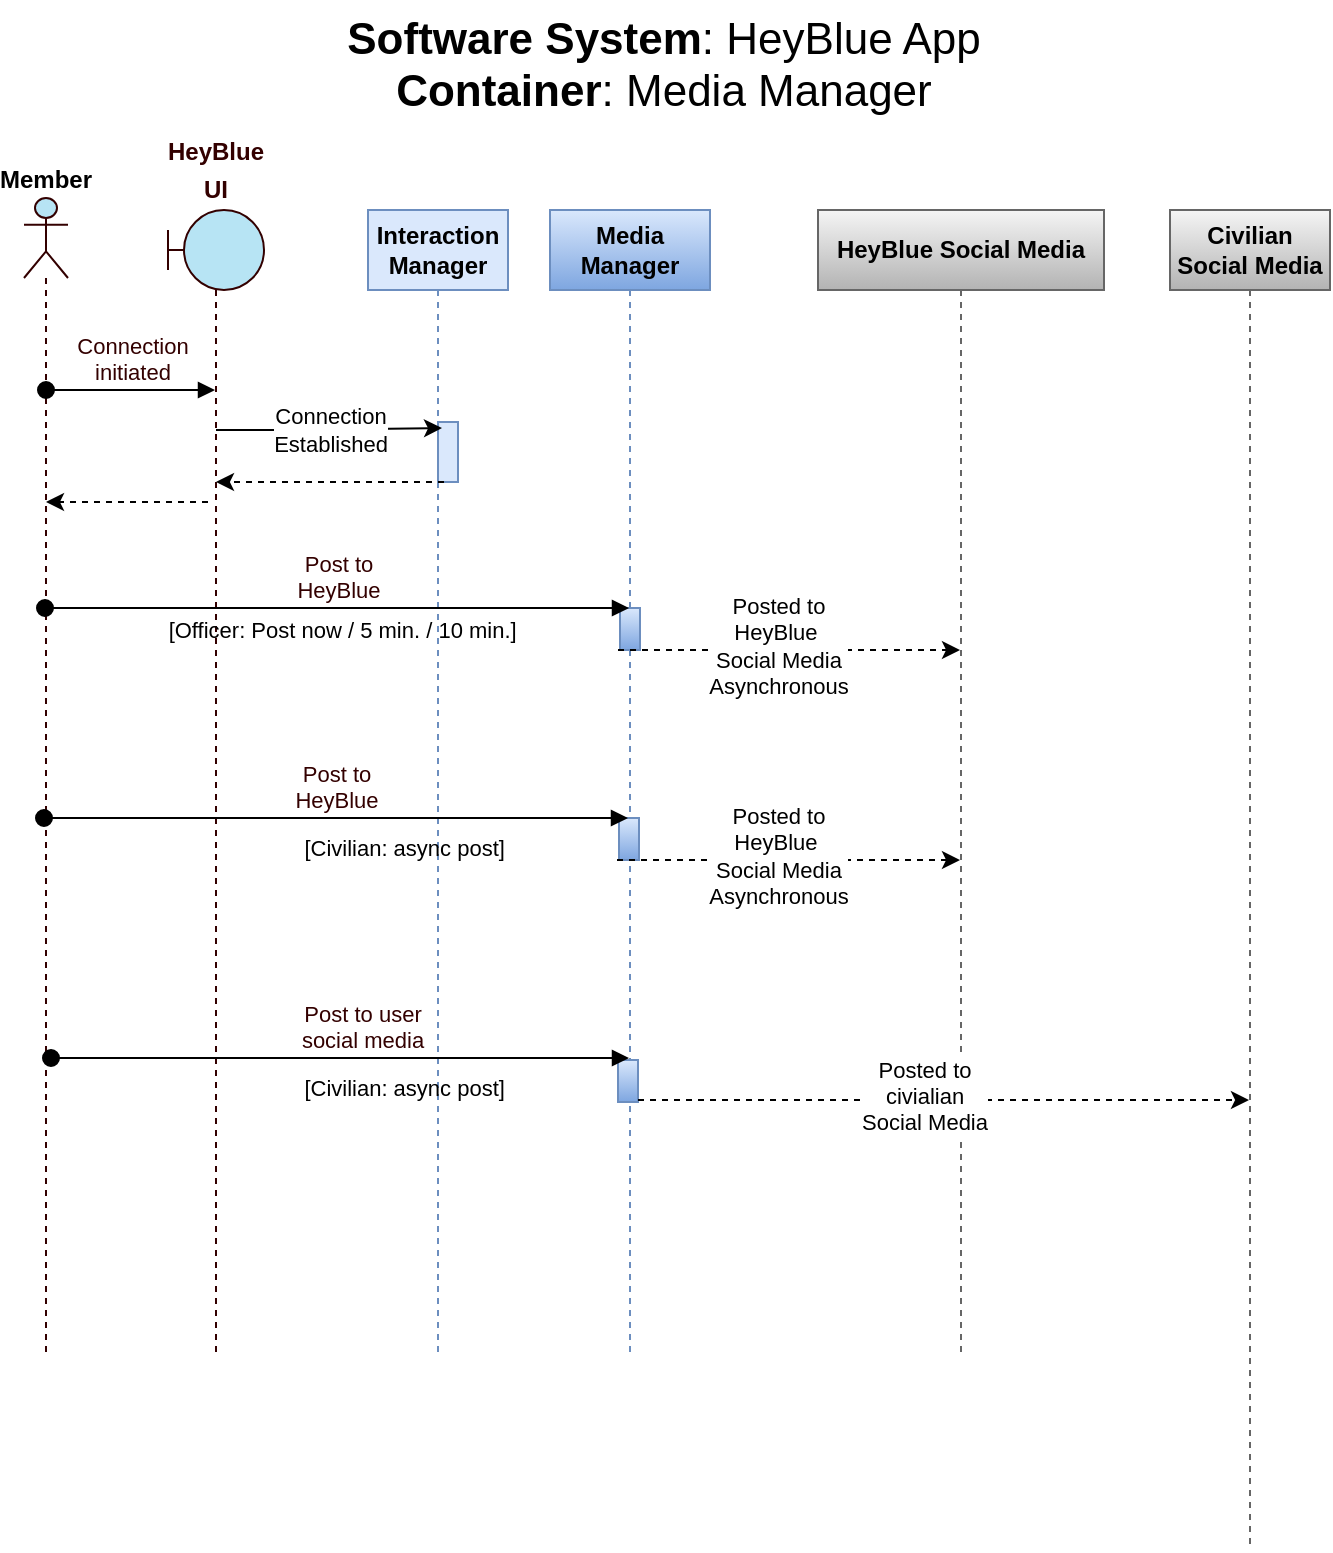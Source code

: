 <mxfile version="20.6.0" type="device" pages="3"><diagram id="yrVZFQPySZlrxNgEYOB9" name="HeyBlue Posting Sequence"><mxGraphModel dx="1040" dy="565" grid="1" gridSize="10" guides="1" tooltips="1" connect="1" arrows="1" fold="1" page="1" pageScale="1" pageWidth="850" pageHeight="1100" math="0" shadow="0"><root><mxCell id="0"/><mxCell id="1" parent="0"/><mxCell id="Bo_Xl31v15yZ8c810-iN-1" value="Member" style="shape=umlLifeline;participant=umlActor;perimeter=lifelinePerimeter;whiteSpace=wrap;html=1;container=1;collapsible=0;recursiveResize=0;verticalAlign=bottom;spacingTop=36;outlineConnect=0;shadow=0;sketch=0;fontFamily=Helvetica;fontSize=12;fillColor=#B7E4F4;strokeColor=#330000;labelPosition=center;verticalLabelPosition=top;align=center;fontStyle=1" vertex="1" parent="1"><mxGeometry x="80" y="100" width="22" height="580" as="geometry"/></mxCell><mxCell id="Bo_Xl31v15yZ8c810-iN-2" value="&lt;b&gt;Media Manager&lt;/b&gt;" style="shape=umlLifeline;perimeter=lifelinePerimeter;whiteSpace=wrap;html=1;container=1;collapsible=0;recursiveResize=0;outlineConnect=0;rounded=0;fillColor=#dae8fc;noLabel=0;gradientColor=#7ea6e0;strokeColor=#6c8ebf;" vertex="1" parent="1"><mxGeometry x="343" y="106" width="80" height="574" as="geometry"/></mxCell><mxCell id="Bo_Xl31v15yZ8c810-iN-3" value="" style="html=1;points=[];perimeter=orthogonalPerimeter;strokeColor=#6c8ebf;fontSize=12;fontColor=default;fillColor=#dae8fc;rounded=0;gradientColor=#7ea6e0;" vertex="1" parent="Bo_Xl31v15yZ8c810-iN-2"><mxGeometry x="35" y="199" width="10" height="21" as="geometry"/></mxCell><mxCell id="Bo_Xl31v15yZ8c810-iN-5" value="Connection&lt;br&gt;initiated" style="html=1;verticalAlign=bottom;startArrow=oval;endArrow=block;startSize=8;rounded=0;fontSize=11;fontColor=#330000;" edge="1" parent="1" source="Bo_Xl31v15yZ8c810-iN-1" target="Bo_Xl31v15yZ8c810-iN-6"><mxGeometry relative="1" as="geometry"><mxPoint x="101.997" y="236" as="sourcePoint"/><mxPoint x="173" y="235" as="targetPoint"/><Array as="points"><mxPoint x="102" y="196"/><mxPoint x="142" y="196"/></Array></mxGeometry></mxCell><mxCell id="Bo_Xl31v15yZ8c810-iN-6" value="&lt;font color=&quot;#330000&quot;&gt;&lt;span style=&quot;font-size: 12px;&quot;&gt;&lt;b&gt;HeyBlue UI&lt;/b&gt;&lt;/span&gt;&lt;/font&gt;" style="shape=umlLifeline;participant=umlBoundary;perimeter=lifelinePerimeter;whiteSpace=wrap;html=1;container=1;collapsible=0;recursiveResize=0;verticalAlign=bottom;spacingTop=36;outlineConnect=0;strokeColor=#330000;fontSize=16;fontColor=#990000;fillColor=#B7E4F4;size=40;horizontal=1;labelPosition=center;verticalLabelPosition=top;align=center;" vertex="1" parent="1"><mxGeometry x="152" y="106" width="48" height="574" as="geometry"/></mxCell><mxCell id="Bo_Xl31v15yZ8c810-iN-11" value="&lt;b&gt;Interaction &lt;br&gt;Manager&lt;/b&gt;" style="shape=umlLifeline;perimeter=lifelinePerimeter;whiteSpace=wrap;html=1;container=1;collapsible=0;recursiveResize=0;outlineConnect=0;rounded=0;fillColor=#dae8fc;noLabel=0;strokeColor=#6c8ebf;" vertex="1" parent="1"><mxGeometry x="252" y="106" width="70" height="574" as="geometry"/></mxCell><mxCell id="Bo_Xl31v15yZ8c810-iN-12" value="" style="html=1;points=[];perimeter=orthogonalPerimeter;strokeColor=#6c8ebf;fontSize=12;fontColor=default;fillColor=#dae8fc;rounded=0;" vertex="1" parent="Bo_Xl31v15yZ8c810-iN-11"><mxGeometry x="35" y="106" width="10" height="30" as="geometry"/></mxCell><mxCell id="63weOQc_HGimp8gWM6aG-6" value="&lt;font style=&quot;font-size: 11px;&quot;&gt;[Civilian: async post]&lt;/font&gt;&amp;nbsp;" style="text;html=1;strokeColor=none;fillColor=none;align=center;verticalAlign=middle;whiteSpace=wrap;rounded=0;" vertex="1" parent="Bo_Xl31v15yZ8c810-iN-11"><mxGeometry x="-90" y="304" width="220" height="30" as="geometry"/></mxCell><mxCell id="63weOQc_HGimp8gWM6aG-7" value="&lt;font style=&quot;font-size: 11px;&quot;&gt;[Civilian: async post]&lt;/font&gt;&amp;nbsp;" style="text;html=1;strokeColor=none;fillColor=none;align=center;verticalAlign=middle;whiteSpace=wrap;rounded=0;" vertex="1" parent="Bo_Xl31v15yZ8c810-iN-11"><mxGeometry x="-90" y="424" width="220" height="30" as="geometry"/></mxCell><mxCell id="Bo_Xl31v15yZ8c810-iN-13" value="&lt;b&gt;HeyBlue Social Media&lt;br&gt;&lt;/b&gt;" style="shape=umlLifeline;perimeter=lifelinePerimeter;whiteSpace=wrap;html=1;container=1;collapsible=0;recursiveResize=0;outlineConnect=0;rounded=0;fillColor=#f5f5f5;noLabel=0;strokeColor=#666666;gradientColor=#b3b3b3;" vertex="1" parent="1"><mxGeometry x="477" y="106" width="143" height="574" as="geometry"/></mxCell><mxCell id="Bo_Xl31v15yZ8c810-iN-15" value="&lt;b&gt;Civilian Social Media&lt;/b&gt;" style="shape=umlLifeline;perimeter=lifelinePerimeter;whiteSpace=wrap;html=1;container=1;collapsible=0;recursiveResize=0;outlineConnect=0;rounded=0;fillColor=#f5f5f5;noLabel=0;strokeColor=#666666;gradientColor=#b3b3b3;" vertex="1" parent="1"><mxGeometry x="653" y="106" width="80" height="670" as="geometry"/></mxCell><mxCell id="Bo_Xl31v15yZ8c810-iN-21" value="" style="endArrow=classic;html=1;rounded=0;entryX=0.2;entryY=0.1;entryDx=0;entryDy=0;entryPerimeter=0;" edge="1" parent="1" source="Bo_Xl31v15yZ8c810-iN-6" target="Bo_Xl31v15yZ8c810-iN-12"><mxGeometry relative="1" as="geometry"><mxPoint x="522" y="256" as="sourcePoint"/><mxPoint x="252" y="216" as="targetPoint"/><Array as="points"><mxPoint x="212" y="216"/></Array></mxGeometry></mxCell><mxCell id="Bo_Xl31v15yZ8c810-iN-22" value="Connection&lt;br&gt;Established" style="edgeLabel;resizable=0;html=1;align=center;verticalAlign=middle;" connectable="0" vertex="1" parent="Bo_Xl31v15yZ8c810-iN-21"><mxGeometry relative="1" as="geometry"/></mxCell><mxCell id="kdh-CNkWM3MknDd9L18p-1" value="" style="endArrow=classic;html=1;rounded=0;exitX=0.3;exitY=1;exitDx=0;exitDy=0;exitPerimeter=0;jumpStyle=line;dashed=1;" edge="1" parent="1" source="Bo_Xl31v15yZ8c810-iN-12" target="Bo_Xl31v15yZ8c810-iN-6"><mxGeometry relative="1" as="geometry"><mxPoint x="522" y="296" as="sourcePoint"/><mxPoint x="622" y="296" as="targetPoint"/></mxGeometry></mxCell><mxCell id="kdh-CNkWM3MknDd9L18p-3" value="" style="endArrow=classic;html=1;rounded=0;jumpStyle=line;dashed=1;" edge="1" parent="1" target="Bo_Xl31v15yZ8c810-iN-1"><mxGeometry relative="1" as="geometry"><mxPoint x="172" y="252" as="sourcePoint"/><mxPoint x="185.5" y="252" as="targetPoint"/></mxGeometry></mxCell><mxCell id="kdh-CNkWM3MknDd9L18p-4" value="Post to &lt;br&gt;HeyBlue" style="html=1;verticalAlign=bottom;startArrow=oval;endArrow=block;startSize=8;rounded=0;fontSize=11;fontColor=#330000;" edge="1" parent="1" target="Bo_Xl31v15yZ8c810-iN-2"><mxGeometry relative="1" as="geometry"><mxPoint x="90.5" y="305" as="sourcePoint"/><mxPoint x="175.5" y="305" as="targetPoint"/><Array as="points"><mxPoint x="112" y="305"/><mxPoint x="142" y="305"/><mxPoint x="172" y="305"/></Array></mxGeometry></mxCell><mxCell id="kdh-CNkWM3MknDd9L18p-10" value="" style="endArrow=classic;html=1;rounded=0;dashed=1;" edge="1" parent="1" target="Bo_Xl31v15yZ8c810-iN-13"><mxGeometry relative="1" as="geometry"><mxPoint x="377" y="326" as="sourcePoint"/><mxPoint x="516.5" y="326" as="targetPoint"/><Array as="points"><mxPoint x="422.5" y="326"/></Array></mxGeometry></mxCell><mxCell id="kdh-CNkWM3MknDd9L18p-11" value="Posted to&lt;br&gt;HeyBlue&amp;nbsp;&lt;br&gt;Social Media&lt;br&gt;Asynchronous" style="edgeLabel;html=1;align=center;verticalAlign=middle;resizable=0;points=[];" vertex="1" connectable="0" parent="kdh-CNkWM3MknDd9L18p-10"><mxGeometry x="-0.064" y="2" relative="1" as="geometry"><mxPoint as="offset"/></mxGeometry></mxCell><mxCell id="kdh-CNkWM3MknDd9L18p-12" value="" style="html=1;points=[];perimeter=orthogonalPerimeter;strokeColor=#6c8ebf;fontSize=12;fontColor=default;fillColor=#dae8fc;rounded=0;gradientColor=#7ea6e0;" vertex="1" parent="1"><mxGeometry x="377" y="531" width="10" height="21" as="geometry"/></mxCell><mxCell id="kdh-CNkWM3MknDd9L18p-13" value="Post to user&lt;br&gt;social media" style="html=1;verticalAlign=bottom;startArrow=none;endArrow=block;startSize=8;rounded=0;fontSize=11;fontColor=#330000;" edge="1" parent="1" target="Bo_Xl31v15yZ8c810-iN-2"><mxGeometry relative="1" as="geometry"><mxPoint x="115" y="530" as="sourcePoint"/><mxPoint x="178.5" y="530" as="targetPoint"/><Array as="points"><mxPoint x="115" y="530"/><mxPoint x="145" y="530"/><mxPoint x="175" y="530"/></Array></mxGeometry></mxCell><mxCell id="kdh-CNkWM3MknDd9L18p-17" value="" style="endArrow=classic;html=1;rounded=0;dashed=1;" edge="1" parent="1" source="kdh-CNkWM3MknDd9L18p-12" target="Bo_Xl31v15yZ8c810-iN-15"><mxGeometry relative="1" as="geometry"><mxPoint x="395" y="551" as="sourcePoint"/><mxPoint x="621.5" y="551" as="targetPoint"/><Array as="points"><mxPoint x="425.5" y="551"/></Array></mxGeometry></mxCell><mxCell id="kdh-CNkWM3MknDd9L18p-18" value="Posted to&lt;br&gt;civialian&lt;br&gt;Social Media" style="edgeLabel;html=1;align=center;verticalAlign=middle;resizable=0;points=[];" vertex="1" connectable="0" parent="kdh-CNkWM3MknDd9L18p-17"><mxGeometry x="-0.064" y="2" relative="1" as="geometry"><mxPoint as="offset"/></mxGeometry></mxCell><mxCell id="kdh-CNkWM3MknDd9L18p-19" value="&lt;b&gt;Software System&lt;/b&gt;: HeyBlue App&lt;br&gt;&lt;b&gt;Container&lt;/b&gt;: Media Manager" style="text;html=1;strokeColor=none;fillColor=none;align=center;verticalAlign=top;whiteSpace=wrap;rounded=0;fontSize=22;" vertex="1" parent="1"><mxGeometry x="160" y="1" width="480" height="80" as="geometry"/></mxCell><mxCell id="63weOQc_HGimp8gWM6aG-1" value="" style="html=1;points=[];perimeter=orthogonalPerimeter;strokeColor=#6c8ebf;fontSize=12;fontColor=default;fillColor=#dae8fc;rounded=0;gradientColor=#7ea6e0;" vertex="1" parent="1"><mxGeometry x="377.5" y="410" width="10" height="21" as="geometry"/></mxCell><mxCell id="63weOQc_HGimp8gWM6aG-2" value="Post to &lt;br&gt;HeyBlue" style="html=1;verticalAlign=bottom;startArrow=oval;endArrow=block;startSize=8;rounded=0;fontSize=11;fontColor=#330000;" edge="1" parent="1"><mxGeometry relative="1" as="geometry"><mxPoint x="90" y="410" as="sourcePoint"/><mxPoint x="382" y="410" as="targetPoint"/><Array as="points"><mxPoint x="111.5" y="410"/><mxPoint x="141.5" y="410"/><mxPoint x="171.5" y="410"/></Array></mxGeometry></mxCell><mxCell id="63weOQc_HGimp8gWM6aG-3" value="" style="endArrow=classic;html=1;rounded=0;dashed=1;" edge="1" parent="1" target="Bo_Xl31v15yZ8c810-iN-13"><mxGeometry relative="1" as="geometry"><mxPoint x="376.5" y="431" as="sourcePoint"/><mxPoint x="516" y="431" as="targetPoint"/><Array as="points"><mxPoint x="422" y="431"/></Array></mxGeometry></mxCell><mxCell id="63weOQc_HGimp8gWM6aG-4" value="Posted to&lt;br&gt;HeyBlue&amp;nbsp;&lt;br&gt;Social Media&lt;br&gt;Asynchronous" style="edgeLabel;html=1;align=center;verticalAlign=middle;resizable=0;points=[];" vertex="1" connectable="0" parent="63weOQc_HGimp8gWM6aG-3"><mxGeometry x="-0.064" y="2" relative="1" as="geometry"><mxPoint as="offset"/></mxGeometry></mxCell><mxCell id="63weOQc_HGimp8gWM6aG-5" value="&lt;font style=&quot;font-size: 11px;&quot;&gt;[Officer: Post now / 5 min. / 10 min.]&lt;/font&gt;&amp;nbsp;" style="text;html=1;strokeColor=none;fillColor=none;align=center;verticalAlign=middle;whiteSpace=wrap;rounded=0;" vertex="1" parent="1"><mxGeometry x="131" y="301" width="220" height="30" as="geometry"/></mxCell><mxCell id="63weOQc_HGimp8gWM6aG-8" value="" style="html=1;verticalAlign=bottom;startArrow=oval;endArrow=none;startSize=8;rounded=0;fontSize=11;fontColor=#330000;" edge="1" parent="1"><mxGeometry relative="1" as="geometry"><mxPoint x="93.5" y="530" as="sourcePoint"/><mxPoint x="120" y="530" as="targetPoint"/><Array as="points"/></mxGeometry></mxCell></root></mxGraphModel></diagram><diagram id="ReWd7ioFsDwvu3234cnM" name="Analytics_Outlet"><mxGraphModel dx="1040" dy="565" grid="1" gridSize="10" guides="1" tooltips="1" connect="1" arrows="1" fold="1" page="1" pageScale="1" pageWidth="850" pageHeight="1100" math="0" shadow="0"><root><mxCell id="0"/><mxCell id="1" parent="0"/><mxCell id="zs9TIWVH_uT4CIDkCbjs-1" value="&lt;b&gt;Media Manager&lt;/b&gt;" style="shape=umlLifeline;perimeter=lifelinePerimeter;whiteSpace=wrap;html=1;container=1;collapsible=0;recursiveResize=0;outlineConnect=0;rounded=0;fillColor=#dae8fc;noLabel=0;gradientColor=#7ea6e0;strokeColor=#6c8ebf;" vertex="1" parent="1"><mxGeometry x="360" y="90" width="80" height="430" as="geometry"/></mxCell><mxCell id="zs9TIWVH_uT4CIDkCbjs-2" value="" style="html=1;points=[];perimeter=orthogonalPerimeter;strokeColor=#6c8ebf;fontSize=12;fontColor=default;fillColor=#dae8fc;rounded=0;gradientColor=#7ea6e0;" vertex="1" parent="zs9TIWVH_uT4CIDkCbjs-1"><mxGeometry x="35" y="116" width="10" height="40" as="geometry"/></mxCell><mxCell id="zs9TIWVH_uT4CIDkCbjs-3" value="&lt;b&gt;Media Outlets&lt;/b&gt;" style="shape=umlLifeline;perimeter=lifelinePerimeter;whiteSpace=wrap;html=1;container=1;collapsible=0;recursiveResize=0;outlineConnect=0;rounded=0;fillColor=#f8cecc;noLabel=0;strokeColor=#b85450;" vertex="1" parent="1"><mxGeometry x="560" y="90" width="80" height="430" as="geometry"/></mxCell><mxCell id="zs9TIWVH_uT4CIDkCbjs-4" value="" style="html=1;points=[];perimeter=orthogonalPerimeter;strokeColor=#b85450;fontSize=12;fontColor=default;fillColor=#f8cecc;rounded=0;" vertex="1" parent="zs9TIWVH_uT4CIDkCbjs-3"><mxGeometry x="35" y="155" width="10" height="40" as="geometry"/></mxCell><mxCell id="zs9TIWVH_uT4CIDkCbjs-5" value="&lt;b&gt;Analytics &amp;amp; Reporting&lt;/b&gt;" style="shape=umlLifeline;perimeter=lifelinePerimeter;whiteSpace=wrap;html=1;container=1;collapsible=0;recursiveResize=0;outlineConnect=0;rounded=0;fillColor=#b0e3e6;noLabel=0;strokeColor=#0e8088;" vertex="1" parent="1"><mxGeometry x="160" y="90" width="80" height="430" as="geometry"/></mxCell><mxCell id="96JNChrOUNC5VVns5-BJ-1" value="Aggregated Data&lt;br&gt;for Connections" style="html=1;verticalAlign=bottom;startArrow=oval;endArrow=block;startSize=8;rounded=0;fontSize=11;fontColor=#330000;" edge="1" parent="zs9TIWVH_uT4CIDkCbjs-5" target="zs9TIWVH_uT4CIDkCbjs-1"><mxGeometry relative="1" as="geometry"><mxPoint x="40.5" y="116" as="sourcePoint"/><mxPoint x="125.5" y="116" as="targetPoint"/><Array as="points"><mxPoint x="52" y="116"/><mxPoint x="92" y="116"/></Array></mxGeometry></mxCell><mxCell id="K9L1R1SWtq644Ftv8Ep--1" value="&lt;span style=&quot;font-size: 11px;&quot;&gt;[Periodic Aggregated data to Media]&lt;/span&gt;" style="text;html=1;strokeColor=none;fillColor=none;align=center;verticalAlign=middle;whiteSpace=wrap;rounded=0;" vertex="1" parent="1"><mxGeometry x="190" y="210" width="220" height="30" as="geometry"/></mxCell><mxCell id="DpWzX_sQvtXvxWhpgWiG-1" value="" style="endArrow=classic;html=1;rounded=0;dashed=1;exitX=0.7;exitY=1;exitDx=0;exitDy=0;exitPerimeter=0;entryX=-0.1;entryY=0.05;entryDx=0;entryDy=0;entryPerimeter=0;" edge="1" parent="1" source="zs9TIWVH_uT4CIDkCbjs-2" target="zs9TIWVH_uT4CIDkCbjs-4"><mxGeometry relative="1" as="geometry"><mxPoint x="434" y="246" as="sourcePoint"/><mxPoint x="580" y="246" as="targetPoint"/><Array as="points"><mxPoint x="479.5" y="246"/></Array></mxGeometry></mxCell><mxCell id="DpWzX_sQvtXvxWhpgWiG-2" value="Post data to&lt;br&gt;Media Outlets" style="edgeLabel;html=1;align=center;verticalAlign=middle;resizable=0;points=[];" vertex="1" connectable="0" parent="DpWzX_sQvtXvxWhpgWiG-1"><mxGeometry x="-0.064" y="2" relative="1" as="geometry"><mxPoint as="offset"/></mxGeometry></mxCell><mxCell id="NXaiSXKoolbKdca3MrKT-1" value="&lt;b&gt;Software System&lt;/b&gt;: HeyBlue App&lt;br&gt;&lt;b&gt;Container&lt;/b&gt;: Media Manager" style="text;html=1;strokeColor=none;fillColor=none;align=center;verticalAlign=top;whiteSpace=wrap;rounded=0;fontSize=22;" vertex="1" parent="1"><mxGeometry x="160" y="1" width="480" height="80" as="geometry"/></mxCell></root></mxGraphModel></diagram><diagram id="a9pooRFp2JmoZp4hBJcX" name="Template"><mxGraphModel dx="1040" dy="565" grid="1" gridSize="10" guides="1" tooltips="1" connect="1" arrows="1" fold="1" page="1" pageScale="1" pageWidth="850" pageHeight="1100" math="0" shadow="0"><root><mxCell id="0"/><mxCell id="1" parent="0"/><mxCell id="L55s7Yid_WV024ol0tyy-1" value="&lt;b&gt;Media Manager&lt;/b&gt;" style="shape=umlLifeline;perimeter=lifelinePerimeter;whiteSpace=wrap;html=1;container=1;collapsible=0;recursiveResize=0;outlineConnect=0;rounded=0;fillColor=#dae8fc;noLabel=0;gradientColor=#7ea6e0;strokeColor=#6c8ebf;" vertex="1" parent="1"><mxGeometry x="260" y="90" width="80" height="670" as="geometry"/></mxCell><mxCell id="L55s7Yid_WV024ol0tyy-2" value="" style="html=1;points=[];perimeter=orthogonalPerimeter;strokeColor=#6c8ebf;fontSize=12;fontColor=default;fillColor=#dae8fc;rounded=0;gradientColor=#7ea6e0;" vertex="1" parent="L55s7Yid_WV024ol0tyy-1"><mxGeometry x="35" y="116" width="10" height="40" as="geometry"/></mxCell><mxCell id="L55s7Yid_WV024ol0tyy-3" value="&lt;font color=&quot;#330000&quot;&gt;&lt;span style=&quot;font-size: 12px;&quot;&gt;&lt;b&gt;HeyBlue UI&lt;/b&gt;&lt;/span&gt;&lt;/font&gt;" style="shape=umlLifeline;participant=umlBoundary;perimeter=lifelinePerimeter;whiteSpace=wrap;html=1;container=1;collapsible=0;recursiveResize=0;verticalAlign=bottom;spacingTop=36;outlineConnect=0;strokeColor=#330000;fontSize=16;fontColor=#990000;fillColor=#B7E4F4;size=40;horizontal=1;labelPosition=center;verticalLabelPosition=top;align=center;" vertex="1" parent="1"><mxGeometry x="510" y="90" width="48" height="836" as="geometry"/></mxCell><mxCell id="L55s7Yid_WV024ol0tyy-4" value="" style="html=1;points=[];perimeter=orthogonalPerimeter;strokeColor=#330000;fontSize=11;fontColor=#330000;fillColor=#B7E4F4;" vertex="1" parent="L55s7Yid_WV024ol0tyy-3"><mxGeometry x="19" y="110" width="10" height="40" as="geometry"/></mxCell><mxCell id="L55s7Yid_WV024ol0tyy-5" value="&lt;b&gt;Media Outlets&lt;/b&gt;" style="shape=umlLifeline;perimeter=lifelinePerimeter;whiteSpace=wrap;html=1;container=1;collapsible=0;recursiveResize=0;outlineConnect=0;rounded=0;fillColor=#f8cecc;noLabel=0;strokeColor=#b85450;" vertex="1" parent="1"><mxGeometry x="400" y="90" width="80" height="670" as="geometry"/></mxCell><mxCell id="L55s7Yid_WV024ol0tyy-6" value="" style="html=1;points=[];perimeter=orthogonalPerimeter;strokeColor=#b85450;fontSize=12;fontColor=default;fillColor=#f8cecc;rounded=0;" vertex="1" parent="L55s7Yid_WV024ol0tyy-5"><mxGeometry x="35" y="116" width="10" height="40" as="geometry"/></mxCell><mxCell id="L55s7Yid_WV024ol0tyy-7" value="&lt;b&gt;Interaction Manager&lt;/b&gt;" style="shape=umlLifeline;perimeter=lifelinePerimeter;whiteSpace=wrap;html=1;container=1;collapsible=0;recursiveResize=0;outlineConnect=0;rounded=0;fillColor=#dae8fc;noLabel=0;strokeColor=#6c8ebf;" vertex="1" parent="1"><mxGeometry x="590" y="90" width="80" height="670" as="geometry"/></mxCell><mxCell id="L55s7Yid_WV024ol0tyy-8" value="" style="html=1;points=[];perimeter=orthogonalPerimeter;strokeColor=#6c8ebf;fontSize=12;fontColor=default;fillColor=#dae8fc;rounded=0;" vertex="1" parent="L55s7Yid_WV024ol0tyy-7"><mxGeometry x="35" y="116" width="10" height="40" as="geometry"/></mxCell><mxCell id="L55s7Yid_WV024ol0tyy-9" value="&lt;b&gt;HeyBlue Social Media&lt;br&gt;&lt;/b&gt;" style="shape=umlLifeline;perimeter=lifelinePerimeter;whiteSpace=wrap;html=1;container=1;collapsible=0;recursiveResize=0;outlineConnect=0;rounded=0;fillColor=#d5e8d4;noLabel=0;strokeColor=#82b366;" vertex="1" parent="1"><mxGeometry x="810" y="90" width="80" height="670" as="geometry"/></mxCell><mxCell id="L55s7Yid_WV024ol0tyy-10" value="" style="html=1;points=[];perimeter=orthogonalPerimeter;strokeColor=#82b366;fontSize=12;fontColor=default;fillColor=#d5e8d4;rounded=0;" vertex="1" parent="L55s7Yid_WV024ol0tyy-9"><mxGeometry x="35" y="116" width="10" height="40" as="geometry"/></mxCell><mxCell id="L55s7Yid_WV024ol0tyy-11" value="&lt;b&gt;Civilian Social Media&lt;/b&gt;" style="shape=umlLifeline;perimeter=lifelinePerimeter;whiteSpace=wrap;html=1;container=1;collapsible=0;recursiveResize=0;outlineConnect=0;rounded=0;fillColor=#d0cee2;noLabel=0;strokeColor=#56517e;" vertex="1" parent="1"><mxGeometry x="700" y="90" width="80" height="670" as="geometry"/></mxCell><mxCell id="L55s7Yid_WV024ol0tyy-12" value="" style="html=1;points=[];perimeter=orthogonalPerimeter;strokeColor=#56517e;fontSize=12;fontColor=default;fillColor=#d0cee2;rounded=0;" vertex="1" parent="L55s7Yid_WV024ol0tyy-11"><mxGeometry x="35" y="116" width="10" height="40" as="geometry"/></mxCell><mxCell id="L55s7Yid_WV024ol0tyy-13" value="&lt;b&gt;Analytics &amp;amp; Reporting&lt;/b&gt;" style="shape=umlLifeline;perimeter=lifelinePerimeter;whiteSpace=wrap;html=1;container=1;collapsible=0;recursiveResize=0;outlineConnect=0;rounded=0;fillColor=#b0e3e6;noLabel=0;strokeColor=#0e8088;" vertex="1" parent="1"><mxGeometry x="140" y="90" width="80" height="670" as="geometry"/></mxCell><mxCell id="L55s7Yid_WV024ol0tyy-14" value="" style="html=1;points=[];perimeter=orthogonalPerimeter;strokeColor=#0e8088;fontSize=12;fontColor=default;fillColor=#b0e3e6;rounded=0;" vertex="1" parent="L55s7Yid_WV024ol0tyy-13"><mxGeometry x="35" y="116" width="10" height="40" as="geometry"/></mxCell><mxCell id="L55s7Yid_WV024ol0tyy-15" value="" style="endArrow=classic;html=1;rounded=0;" edge="1" parent="1"><mxGeometry relative="1" as="geometry"><mxPoint x="60" y="380" as="sourcePoint"/><mxPoint x="160" y="380" as="targetPoint"/></mxGeometry></mxCell><mxCell id="L55s7Yid_WV024ol0tyy-16" value="Label" style="edgeLabel;resizable=0;html=1;align=center;verticalAlign=middle;" connectable="0" vertex="1" parent="L55s7Yid_WV024ol0tyy-15"><mxGeometry relative="1" as="geometry"/></mxCell><mxCell id="pCEpFDAOli04lb186DS8-1" value="Member" style="shape=umlLifeline;participant=umlActor;perimeter=lifelinePerimeter;whiteSpace=wrap;html=1;container=1;collapsible=0;recursiveResize=0;verticalAlign=bottom;spacingTop=36;outlineConnect=0;shadow=0;sketch=0;fontFamily=Helvetica;fontSize=12;fillColor=#B7E4F4;strokeColor=#330000;labelPosition=center;verticalLabelPosition=top;align=center;fontStyle=1" vertex="1" parent="1"><mxGeometry x="28" y="84" width="22" height="1066" as="geometry"/></mxCell></root></mxGraphModel></diagram></mxfile>